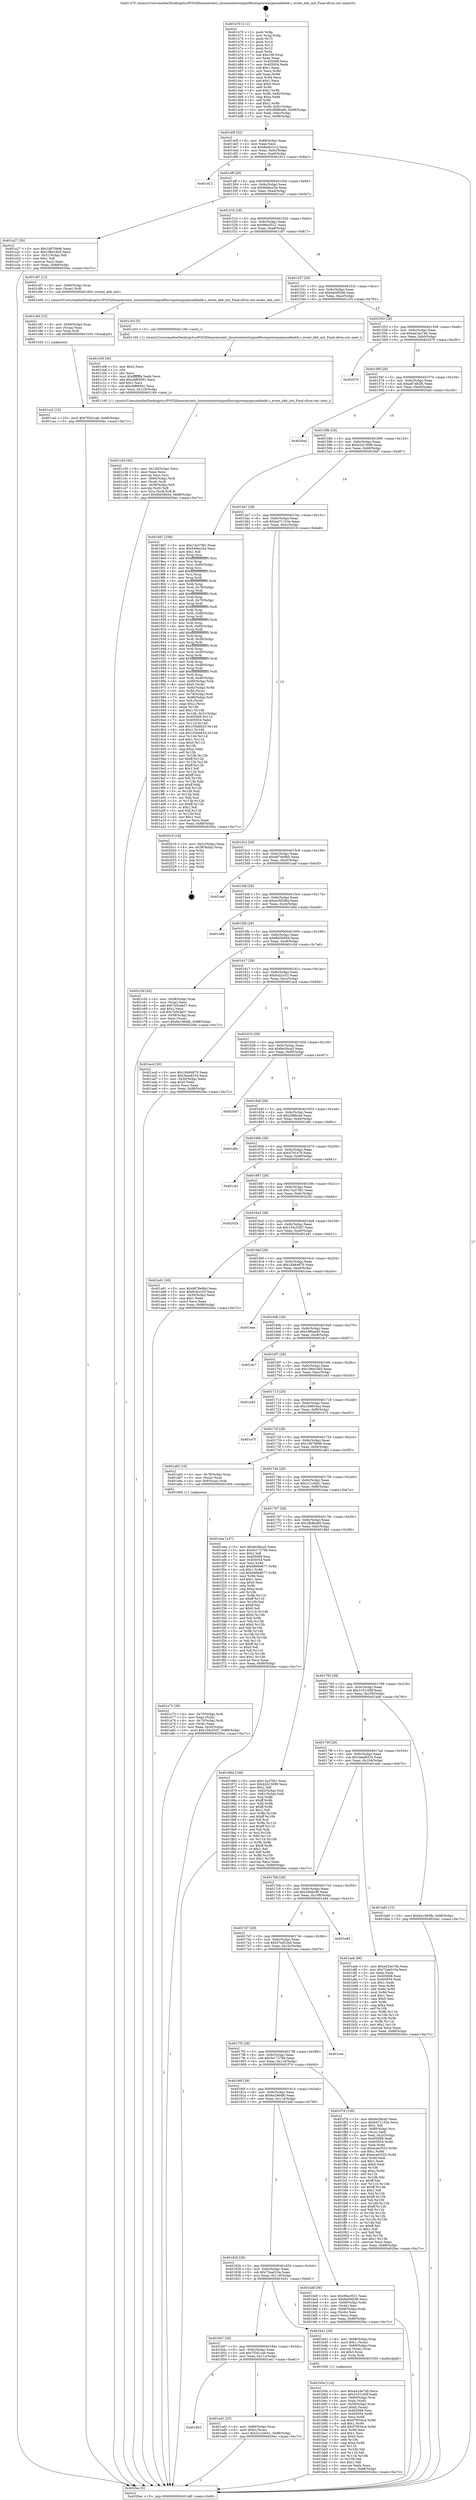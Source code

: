 digraph "0x401470" {
  label = "0x401470 (/mnt/c/Users/mathe/Desktop/tcc/POCII/binaries/extr_linuxtoolstestingselftestspowerpcpmuebbebb.c_event_ebb_init_Final-ollvm.out::main(0))"
  labelloc = "t"
  node[shape=record]

  Entry [label="",width=0.3,height=0.3,shape=circle,fillcolor=black,style=filled]
  "0x4014df" [label="{
     0x4014df [32]\l
     | [instrs]\l
     &nbsp;&nbsp;0x4014df \<+6\>: mov -0x88(%rbp),%eax\l
     &nbsp;&nbsp;0x4014e5 \<+2\>: mov %eax,%ecx\l
     &nbsp;&nbsp;0x4014e7 \<+6\>: sub $0x8a4b31c2,%ecx\l
     &nbsp;&nbsp;0x4014ed \<+6\>: mov %eax,-0x9c(%rbp)\l
     &nbsp;&nbsp;0x4014f3 \<+6\>: mov %ecx,-0xa0(%rbp)\l
     &nbsp;&nbsp;0x4014f9 \<+6\>: je 0000000000401d12 \<main+0x8a2\>\l
  }"]
  "0x401d12" [label="{
     0x401d12\l
  }", style=dashed]
  "0x4014ff" [label="{
     0x4014ff [28]\l
     | [instrs]\l
     &nbsp;&nbsp;0x4014ff \<+5\>: jmp 0000000000401504 \<main+0x94\>\l
     &nbsp;&nbsp;0x401504 \<+6\>: mov -0x9c(%rbp),%eax\l
     &nbsp;&nbsp;0x40150a \<+5\>: sub $0x949ecc5a,%eax\l
     &nbsp;&nbsp;0x40150f \<+6\>: mov %eax,-0xa4(%rbp)\l
     &nbsp;&nbsp;0x401515 \<+6\>: je 0000000000401a27 \<main+0x5b7\>\l
  }"]
  Exit [label="",width=0.3,height=0.3,shape=circle,fillcolor=black,style=filled,peripheries=2]
  "0x401a27" [label="{
     0x401a27 [30]\l
     | [instrs]\l
     &nbsp;&nbsp;0x401a27 \<+5\>: mov $0x1d970b96,%eax\l
     &nbsp;&nbsp;0x401a2c \<+5\>: mov $0x198d16b5,%ecx\l
     &nbsp;&nbsp;0x401a31 \<+3\>: mov -0x31(%rbp),%dl\l
     &nbsp;&nbsp;0x401a34 \<+3\>: test $0x1,%dl\l
     &nbsp;&nbsp;0x401a37 \<+3\>: cmovne %ecx,%eax\l
     &nbsp;&nbsp;0x401a3a \<+6\>: mov %eax,-0x88(%rbp)\l
     &nbsp;&nbsp;0x401a40 \<+5\>: jmp 00000000004020ec \<main+0xc7c\>\l
  }"]
  "0x40151b" [label="{
     0x40151b [28]\l
     | [instrs]\l
     &nbsp;&nbsp;0x40151b \<+5\>: jmp 0000000000401520 \<main+0xb0\>\l
     &nbsp;&nbsp;0x401520 \<+6\>: mov -0x9c(%rbp),%eax\l
     &nbsp;&nbsp;0x401526 \<+5\>: sub $0x96ecf521,%eax\l
     &nbsp;&nbsp;0x40152b \<+6\>: mov %eax,-0xa8(%rbp)\l
     &nbsp;&nbsp;0x401531 \<+6\>: je 0000000000401c87 \<main+0x817\>\l
  }"]
  "0x401863" [label="{
     0x401863\l
  }", style=dashed]
  "0x401c87" [label="{
     0x401c87 [12]\l
     | [instrs]\l
     &nbsp;&nbsp;0x401c87 \<+4\>: mov -0x60(%rbp),%rax\l
     &nbsp;&nbsp;0x401c8b \<+3\>: mov (%rax),%rdi\l
     &nbsp;&nbsp;0x401c8e \<+5\>: call 0000000000401400 \<event_ebb_init\>\l
     | [calls]\l
     &nbsp;&nbsp;0x401400 \{1\} (/mnt/c/Users/mathe/Desktop/tcc/POCII/binaries/extr_linuxtoolstestingselftestspowerpcpmuebbebb.c_event_ebb_init_Final-ollvm.out::event_ebb_init)\l
  }"]
  "0x401537" [label="{
     0x401537 [28]\l
     | [instrs]\l
     &nbsp;&nbsp;0x401537 \<+5\>: jmp 000000000040153c \<main+0xcc\>\l
     &nbsp;&nbsp;0x40153c \<+6\>: mov -0x9c(%rbp),%eax\l
     &nbsp;&nbsp;0x401542 \<+5\>: sub $0x9a00f2d6,%eax\l
     &nbsp;&nbsp;0x401547 \<+6\>: mov %eax,-0xac(%rbp)\l
     &nbsp;&nbsp;0x40154d \<+6\>: je 0000000000401c03 \<main+0x793\>\l
  }"]
  "0x401ed1" [label="{
     0x401ed1 [25]\l
     | [instrs]\l
     &nbsp;&nbsp;0x401ed1 \<+4\>: mov -0x80(%rbp),%rax\l
     &nbsp;&nbsp;0x401ed5 \<+6\>: movl $0x0,(%rax)\l
     &nbsp;&nbsp;0x401edb \<+10\>: movl $0x2c1c4641,-0x88(%rbp)\l
     &nbsp;&nbsp;0x401ee5 \<+5\>: jmp 00000000004020ec \<main+0xc7c\>\l
  }"]
  "0x401c03" [label="{
     0x401c03 [5]\l
     | [instrs]\l
     &nbsp;&nbsp;0x401c03 \<+5\>: call 0000000000401160 \<next_i\>\l
     | [calls]\l
     &nbsp;&nbsp;0x401160 \{1\} (/mnt/c/Users/mathe/Desktop/tcc/POCII/binaries/extr_linuxtoolstestingselftestspowerpcpmuebbebb.c_event_ebb_init_Final-ollvm.out::next_i)\l
  }"]
  "0x401553" [label="{
     0x401553 [28]\l
     | [instrs]\l
     &nbsp;&nbsp;0x401553 \<+5\>: jmp 0000000000401558 \<main+0xe8\>\l
     &nbsp;&nbsp;0x401558 \<+6\>: mov -0x9c(%rbp),%eax\l
     &nbsp;&nbsp;0x40155e \<+5\>: sub $0xa424a74b,%eax\l
     &nbsp;&nbsp;0x401563 \<+6\>: mov %eax,-0xb0(%rbp)\l
     &nbsp;&nbsp;0x401569 \<+6\>: je 0000000000402070 \<main+0xc00\>\l
  }"]
  "0x401ca2" [label="{
     0x401ca2 [15]\l
     | [instrs]\l
     &nbsp;&nbsp;0x401ca2 \<+10\>: movl $0x7f3d1cab,-0x88(%rbp)\l
     &nbsp;&nbsp;0x401cac \<+5\>: jmp 00000000004020ec \<main+0xc7c\>\l
  }"]
  "0x402070" [label="{
     0x402070\l
  }", style=dashed]
  "0x40156f" [label="{
     0x40156f [28]\l
     | [instrs]\l
     &nbsp;&nbsp;0x40156f \<+5\>: jmp 0000000000401574 \<main+0x104\>\l
     &nbsp;&nbsp;0x401574 \<+6\>: mov -0x9c(%rbp),%eax\l
     &nbsp;&nbsp;0x40157a \<+5\>: sub $0xa87a82fb,%eax\l
     &nbsp;&nbsp;0x40157f \<+6\>: mov %eax,-0xb4(%rbp)\l
     &nbsp;&nbsp;0x401585 \<+6\>: je 00000000004020ad \<main+0xc3d\>\l
  }"]
  "0x401c93" [label="{
     0x401c93 [15]\l
     | [instrs]\l
     &nbsp;&nbsp;0x401c93 \<+4\>: mov -0x60(%rbp),%rax\l
     &nbsp;&nbsp;0x401c97 \<+3\>: mov (%rax),%rax\l
     &nbsp;&nbsp;0x401c9a \<+3\>: mov %rax,%rdi\l
     &nbsp;&nbsp;0x401c9d \<+5\>: call 0000000000401030 \<free@plt\>\l
     | [calls]\l
     &nbsp;&nbsp;0x401030 \{1\} (unknown)\l
  }"]
  "0x4020ad" [label="{
     0x4020ad\l
  }", style=dashed]
  "0x40158b" [label="{
     0x40158b [28]\l
     | [instrs]\l
     &nbsp;&nbsp;0x40158b \<+5\>: jmp 0000000000401590 \<main+0x120\>\l
     &nbsp;&nbsp;0x401590 \<+6\>: mov -0x9c(%rbp),%eax\l
     &nbsp;&nbsp;0x401596 \<+5\>: sub $0xb2d13099,%eax\l
     &nbsp;&nbsp;0x40159b \<+6\>: mov %eax,-0xb8(%rbp)\l
     &nbsp;&nbsp;0x4015a1 \<+6\>: je 00000000004018d7 \<main+0x467\>\l
  }"]
  "0x401c30" [label="{
     0x401c30 [45]\l
     | [instrs]\l
     &nbsp;&nbsp;0x401c30 \<+6\>: mov -0x120(%rbp),%ecx\l
     &nbsp;&nbsp;0x401c36 \<+3\>: imul %eax,%ecx\l
     &nbsp;&nbsp;0x401c39 \<+3\>: movslq %ecx,%rsi\l
     &nbsp;&nbsp;0x401c3c \<+4\>: mov -0x60(%rbp),%rdi\l
     &nbsp;&nbsp;0x401c40 \<+3\>: mov (%rdi),%rdi\l
     &nbsp;&nbsp;0x401c43 \<+4\>: mov -0x58(%rbp),%r8\l
     &nbsp;&nbsp;0x401c47 \<+3\>: movslq (%r8),%r8\l
     &nbsp;&nbsp;0x401c4a \<+4\>: mov %rsi,(%rdi,%r8,8)\l
     &nbsp;&nbsp;0x401c4e \<+10\>: movl $0xfbb56b54,-0x88(%rbp)\l
     &nbsp;&nbsp;0x401c58 \<+5\>: jmp 00000000004020ec \<main+0xc7c\>\l
  }"]
  "0x4018d7" [label="{
     0x4018d7 [336]\l
     | [instrs]\l
     &nbsp;&nbsp;0x4018d7 \<+5\>: mov $0x13a37fd1,%eax\l
     &nbsp;&nbsp;0x4018dc \<+5\>: mov $0x949ecc5a,%ecx\l
     &nbsp;&nbsp;0x4018e1 \<+2\>: mov $0x1,%dl\l
     &nbsp;&nbsp;0x4018e3 \<+3\>: mov %rsp,%rsi\l
     &nbsp;&nbsp;0x4018e6 \<+4\>: add $0xfffffffffffffff0,%rsi\l
     &nbsp;&nbsp;0x4018ea \<+3\>: mov %rsi,%rsp\l
     &nbsp;&nbsp;0x4018ed \<+4\>: mov %rsi,-0x80(%rbp)\l
     &nbsp;&nbsp;0x4018f1 \<+3\>: mov %rsp,%rsi\l
     &nbsp;&nbsp;0x4018f4 \<+4\>: add $0xfffffffffffffff0,%rsi\l
     &nbsp;&nbsp;0x4018f8 \<+3\>: mov %rsi,%rsp\l
     &nbsp;&nbsp;0x4018fb \<+3\>: mov %rsp,%rdi\l
     &nbsp;&nbsp;0x4018fe \<+4\>: add $0xfffffffffffffff0,%rdi\l
     &nbsp;&nbsp;0x401902 \<+3\>: mov %rdi,%rsp\l
     &nbsp;&nbsp;0x401905 \<+4\>: mov %rdi,-0x78(%rbp)\l
     &nbsp;&nbsp;0x401909 \<+3\>: mov %rsp,%rdi\l
     &nbsp;&nbsp;0x40190c \<+4\>: add $0xfffffffffffffff0,%rdi\l
     &nbsp;&nbsp;0x401910 \<+3\>: mov %rdi,%rsp\l
     &nbsp;&nbsp;0x401913 \<+4\>: mov %rdi,-0x70(%rbp)\l
     &nbsp;&nbsp;0x401917 \<+3\>: mov %rsp,%rdi\l
     &nbsp;&nbsp;0x40191a \<+4\>: add $0xfffffffffffffff0,%rdi\l
     &nbsp;&nbsp;0x40191e \<+3\>: mov %rdi,%rsp\l
     &nbsp;&nbsp;0x401921 \<+4\>: mov %rdi,-0x68(%rbp)\l
     &nbsp;&nbsp;0x401925 \<+3\>: mov %rsp,%rdi\l
     &nbsp;&nbsp;0x401928 \<+4\>: add $0xfffffffffffffff0,%rdi\l
     &nbsp;&nbsp;0x40192c \<+3\>: mov %rdi,%rsp\l
     &nbsp;&nbsp;0x40192f \<+4\>: mov %rdi,-0x60(%rbp)\l
     &nbsp;&nbsp;0x401933 \<+3\>: mov %rsp,%rdi\l
     &nbsp;&nbsp;0x401936 \<+4\>: add $0xfffffffffffffff0,%rdi\l
     &nbsp;&nbsp;0x40193a \<+3\>: mov %rdi,%rsp\l
     &nbsp;&nbsp;0x40193d \<+4\>: mov %rdi,-0x58(%rbp)\l
     &nbsp;&nbsp;0x401941 \<+3\>: mov %rsp,%rdi\l
     &nbsp;&nbsp;0x401944 \<+4\>: add $0xfffffffffffffff0,%rdi\l
     &nbsp;&nbsp;0x401948 \<+3\>: mov %rdi,%rsp\l
     &nbsp;&nbsp;0x40194b \<+4\>: mov %rdi,-0x50(%rbp)\l
     &nbsp;&nbsp;0x40194f \<+3\>: mov %rsp,%rdi\l
     &nbsp;&nbsp;0x401952 \<+4\>: add $0xfffffffffffffff0,%rdi\l
     &nbsp;&nbsp;0x401956 \<+3\>: mov %rdi,%rsp\l
     &nbsp;&nbsp;0x401959 \<+4\>: mov %rdi,-0x48(%rbp)\l
     &nbsp;&nbsp;0x40195d \<+3\>: mov %rsp,%rdi\l
     &nbsp;&nbsp;0x401960 \<+4\>: add $0xfffffffffffffff0,%rdi\l
     &nbsp;&nbsp;0x401964 \<+3\>: mov %rdi,%rsp\l
     &nbsp;&nbsp;0x401967 \<+4\>: mov %rdi,-0x40(%rbp)\l
     &nbsp;&nbsp;0x40196b \<+4\>: mov -0x80(%rbp),%rdi\l
     &nbsp;&nbsp;0x40196f \<+6\>: movl $0x0,(%rdi)\l
     &nbsp;&nbsp;0x401975 \<+7\>: mov -0x8c(%rbp),%r8d\l
     &nbsp;&nbsp;0x40197c \<+3\>: mov %r8d,(%rsi)\l
     &nbsp;&nbsp;0x40197f \<+4\>: mov -0x78(%rbp),%rdi\l
     &nbsp;&nbsp;0x401983 \<+7\>: mov -0x98(%rbp),%r9\l
     &nbsp;&nbsp;0x40198a \<+3\>: mov %r9,(%rdi)\l
     &nbsp;&nbsp;0x40198d \<+3\>: cmpl $0x2,(%rsi)\l
     &nbsp;&nbsp;0x401990 \<+4\>: setne %r10b\l
     &nbsp;&nbsp;0x401994 \<+4\>: and $0x1,%r10b\l
     &nbsp;&nbsp;0x401998 \<+4\>: mov %r10b,-0x31(%rbp)\l
     &nbsp;&nbsp;0x40199c \<+8\>: mov 0x405068,%r11d\l
     &nbsp;&nbsp;0x4019a4 \<+7\>: mov 0x405054,%ebx\l
     &nbsp;&nbsp;0x4019ab \<+3\>: mov %r11d,%r14d\l
     &nbsp;&nbsp;0x4019ae \<+7\>: add $0x103eb625,%r14d\l
     &nbsp;&nbsp;0x4019b5 \<+4\>: sub $0x1,%r14d\l
     &nbsp;&nbsp;0x4019b9 \<+7\>: sub $0x103eb625,%r14d\l
     &nbsp;&nbsp;0x4019c0 \<+4\>: imul %r14d,%r11d\l
     &nbsp;&nbsp;0x4019c4 \<+4\>: and $0x1,%r11d\l
     &nbsp;&nbsp;0x4019c8 \<+4\>: cmp $0x0,%r11d\l
     &nbsp;&nbsp;0x4019cc \<+4\>: sete %r10b\l
     &nbsp;&nbsp;0x4019d0 \<+3\>: cmp $0xa,%ebx\l
     &nbsp;&nbsp;0x4019d3 \<+4\>: setl %r15b\l
     &nbsp;&nbsp;0x4019d7 \<+3\>: mov %r10b,%r12b\l
     &nbsp;&nbsp;0x4019da \<+4\>: xor $0xff,%r12b\l
     &nbsp;&nbsp;0x4019de \<+3\>: mov %r15b,%r13b\l
     &nbsp;&nbsp;0x4019e1 \<+4\>: xor $0xff,%r13b\l
     &nbsp;&nbsp;0x4019e5 \<+3\>: xor $0x1,%dl\l
     &nbsp;&nbsp;0x4019e8 \<+3\>: mov %r12b,%sil\l
     &nbsp;&nbsp;0x4019eb \<+4\>: and $0xff,%sil\l
     &nbsp;&nbsp;0x4019ef \<+3\>: and %dl,%r10b\l
     &nbsp;&nbsp;0x4019f2 \<+3\>: mov %r13b,%dil\l
     &nbsp;&nbsp;0x4019f5 \<+4\>: and $0xff,%dil\l
     &nbsp;&nbsp;0x4019f9 \<+3\>: and %dl,%r15b\l
     &nbsp;&nbsp;0x4019fc \<+3\>: or %r10b,%sil\l
     &nbsp;&nbsp;0x4019ff \<+3\>: or %r15b,%dil\l
     &nbsp;&nbsp;0x401a02 \<+3\>: xor %dil,%sil\l
     &nbsp;&nbsp;0x401a05 \<+3\>: or %r13b,%r12b\l
     &nbsp;&nbsp;0x401a08 \<+4\>: xor $0xff,%r12b\l
     &nbsp;&nbsp;0x401a0c \<+3\>: or $0x1,%dl\l
     &nbsp;&nbsp;0x401a0f \<+3\>: and %dl,%r12b\l
     &nbsp;&nbsp;0x401a12 \<+3\>: or %r12b,%sil\l
     &nbsp;&nbsp;0x401a15 \<+4\>: test $0x1,%sil\l
     &nbsp;&nbsp;0x401a19 \<+3\>: cmovne %ecx,%eax\l
     &nbsp;&nbsp;0x401a1c \<+6\>: mov %eax,-0x88(%rbp)\l
     &nbsp;&nbsp;0x401a22 \<+5\>: jmp 00000000004020ec \<main+0xc7c\>\l
  }"]
  "0x4015a7" [label="{
     0x4015a7 [28]\l
     | [instrs]\l
     &nbsp;&nbsp;0x4015a7 \<+5\>: jmp 00000000004015ac \<main+0x13c\>\l
     &nbsp;&nbsp;0x4015ac \<+6\>: mov -0x9c(%rbp),%eax\l
     &nbsp;&nbsp;0x4015b2 \<+5\>: sub $0xb471153e,%eax\l
     &nbsp;&nbsp;0x4015b7 \<+6\>: mov %eax,-0xbc(%rbp)\l
     &nbsp;&nbsp;0x4015bd \<+6\>: je 0000000000402019 \<main+0xba9\>\l
  }"]
  "0x401c08" [label="{
     0x401c08 [40]\l
     | [instrs]\l
     &nbsp;&nbsp;0x401c08 \<+5\>: mov $0x2,%ecx\l
     &nbsp;&nbsp;0x401c0d \<+1\>: cltd\l
     &nbsp;&nbsp;0x401c0e \<+2\>: idiv %ecx\l
     &nbsp;&nbsp;0x401c10 \<+6\>: imul $0xfffffffe,%edx,%ecx\l
     &nbsp;&nbsp;0x401c16 \<+6\>: add $0xcbf69581,%ecx\l
     &nbsp;&nbsp;0x401c1c \<+3\>: add $0x1,%ecx\l
     &nbsp;&nbsp;0x401c1f \<+6\>: sub $0xcbf69581,%ecx\l
     &nbsp;&nbsp;0x401c25 \<+6\>: mov %ecx,-0x120(%rbp)\l
     &nbsp;&nbsp;0x401c2b \<+5\>: call 0000000000401160 \<next_i\>\l
     | [calls]\l
     &nbsp;&nbsp;0x401160 \{1\} (/mnt/c/Users/mathe/Desktop/tcc/POCII/binaries/extr_linuxtoolstestingselftestspowerpcpmuebbebb.c_event_ebb_init_Final-ollvm.out::next_i)\l
  }"]
  "0x402019" [label="{
     0x402019 [18]\l
     | [instrs]\l
     &nbsp;&nbsp;0x402019 \<+3\>: mov -0x2c(%rbp),%eax\l
     &nbsp;&nbsp;0x40201c \<+4\>: lea -0x28(%rbp),%rsp\l
     &nbsp;&nbsp;0x402020 \<+1\>: pop %rbx\l
     &nbsp;&nbsp;0x402021 \<+2\>: pop %r12\l
     &nbsp;&nbsp;0x402023 \<+2\>: pop %r13\l
     &nbsp;&nbsp;0x402025 \<+2\>: pop %r14\l
     &nbsp;&nbsp;0x402027 \<+2\>: pop %r15\l
     &nbsp;&nbsp;0x402029 \<+1\>: pop %rbp\l
     &nbsp;&nbsp;0x40202a \<+1\>: ret\l
  }"]
  "0x4015c3" [label="{
     0x4015c3 [28]\l
     | [instrs]\l
     &nbsp;&nbsp;0x4015c3 \<+5\>: jmp 00000000004015c8 \<main+0x158\>\l
     &nbsp;&nbsp;0x4015c8 \<+6\>: mov -0x9c(%rbp),%eax\l
     &nbsp;&nbsp;0x4015ce \<+5\>: sub $0xd676e9b0,%eax\l
     &nbsp;&nbsp;0x4015d3 \<+6\>: mov %eax,-0xc0(%rbp)\l
     &nbsp;&nbsp;0x4015d9 \<+6\>: je 0000000000401aaf \<main+0x63f\>\l
  }"]
  "0x401b5e" [label="{
     0x401b5e [114]\l
     | [instrs]\l
     &nbsp;&nbsp;0x401b5e \<+5\>: mov $0xa424a74b,%ecx\l
     &nbsp;&nbsp;0x401b63 \<+5\>: mov $0x3101c00f,%edx\l
     &nbsp;&nbsp;0x401b68 \<+4\>: mov -0x60(%rbp),%rdi\l
     &nbsp;&nbsp;0x401b6c \<+3\>: mov %rax,(%rdi)\l
     &nbsp;&nbsp;0x401b6f \<+4\>: mov -0x58(%rbp),%rax\l
     &nbsp;&nbsp;0x401b73 \<+6\>: movl $0x0,(%rax)\l
     &nbsp;&nbsp;0x401b79 \<+7\>: mov 0x405068,%esi\l
     &nbsp;&nbsp;0x401b80 \<+8\>: mov 0x405054,%r8d\l
     &nbsp;&nbsp;0x401b88 \<+3\>: mov %esi,%r9d\l
     &nbsp;&nbsp;0x401b8b \<+7\>: sub $0xf7f034c4,%r9d\l
     &nbsp;&nbsp;0x401b92 \<+4\>: sub $0x1,%r9d\l
     &nbsp;&nbsp;0x401b96 \<+7\>: add $0xf7f034c4,%r9d\l
     &nbsp;&nbsp;0x401b9d \<+4\>: imul %r9d,%esi\l
     &nbsp;&nbsp;0x401ba1 \<+3\>: and $0x1,%esi\l
     &nbsp;&nbsp;0x401ba4 \<+3\>: cmp $0x0,%esi\l
     &nbsp;&nbsp;0x401ba7 \<+4\>: sete %r10b\l
     &nbsp;&nbsp;0x401bab \<+4\>: cmp $0xa,%r8d\l
     &nbsp;&nbsp;0x401baf \<+4\>: setl %r11b\l
     &nbsp;&nbsp;0x401bb3 \<+3\>: mov %r10b,%bl\l
     &nbsp;&nbsp;0x401bb6 \<+3\>: and %r11b,%bl\l
     &nbsp;&nbsp;0x401bb9 \<+3\>: xor %r11b,%r10b\l
     &nbsp;&nbsp;0x401bbc \<+3\>: or %r10b,%bl\l
     &nbsp;&nbsp;0x401bbf \<+3\>: test $0x1,%bl\l
     &nbsp;&nbsp;0x401bc2 \<+3\>: cmovne %edx,%ecx\l
     &nbsp;&nbsp;0x401bc5 \<+6\>: mov %ecx,-0x88(%rbp)\l
     &nbsp;&nbsp;0x401bcb \<+5\>: jmp 00000000004020ec \<main+0xc7c\>\l
  }"]
  "0x401aaf" [label="{
     0x401aaf\l
  }", style=dashed]
  "0x4015df" [label="{
     0x4015df [28]\l
     | [instrs]\l
     &nbsp;&nbsp;0x4015df \<+5\>: jmp 00000000004015e4 \<main+0x174\>\l
     &nbsp;&nbsp;0x4015e4 \<+6\>: mov -0x9c(%rbp),%eax\l
     &nbsp;&nbsp;0x4015ea \<+5\>: sub $0xec5f2084,%eax\l
     &nbsp;&nbsp;0x4015ef \<+6\>: mov %eax,-0xc4(%rbp)\l
     &nbsp;&nbsp;0x4015f5 \<+6\>: je 0000000000401ebd \<main+0xa4d\>\l
  }"]
  "0x401847" [label="{
     0x401847 [28]\l
     | [instrs]\l
     &nbsp;&nbsp;0x401847 \<+5\>: jmp 000000000040184c \<main+0x3dc\>\l
     &nbsp;&nbsp;0x40184c \<+6\>: mov -0x9c(%rbp),%eax\l
     &nbsp;&nbsp;0x401852 \<+5\>: sub $0x7f3d1cab,%eax\l
     &nbsp;&nbsp;0x401857 \<+6\>: mov %eax,-0x11c(%rbp)\l
     &nbsp;&nbsp;0x40185d \<+6\>: je 0000000000401ed1 \<main+0xa61\>\l
  }"]
  "0x401ebd" [label="{
     0x401ebd\l
  }", style=dashed]
  "0x4015fb" [label="{
     0x4015fb [28]\l
     | [instrs]\l
     &nbsp;&nbsp;0x4015fb \<+5\>: jmp 0000000000401600 \<main+0x190\>\l
     &nbsp;&nbsp;0x401600 \<+6\>: mov -0x9c(%rbp),%eax\l
     &nbsp;&nbsp;0x401606 \<+5\>: sub $0xfbb56b54,%eax\l
     &nbsp;&nbsp;0x40160b \<+6\>: mov %eax,-0xc8(%rbp)\l
     &nbsp;&nbsp;0x401611 \<+6\>: je 0000000000401c5d \<main+0x7ed\>\l
  }"]
  "0x401b41" [label="{
     0x401b41 [29]\l
     | [instrs]\l
     &nbsp;&nbsp;0x401b41 \<+4\>: mov -0x68(%rbp),%rax\l
     &nbsp;&nbsp;0x401b45 \<+6\>: movl $0x1,(%rax)\l
     &nbsp;&nbsp;0x401b4b \<+4\>: mov -0x68(%rbp),%rax\l
     &nbsp;&nbsp;0x401b4f \<+3\>: movslq (%rax),%rax\l
     &nbsp;&nbsp;0x401b52 \<+4\>: shl $0x3,%rax\l
     &nbsp;&nbsp;0x401b56 \<+3\>: mov %rax,%rdi\l
     &nbsp;&nbsp;0x401b59 \<+5\>: call 0000000000401050 \<malloc@plt\>\l
     | [calls]\l
     &nbsp;&nbsp;0x401050 \{1\} (unknown)\l
  }"]
  "0x401c5d" [label="{
     0x401c5d [42]\l
     | [instrs]\l
     &nbsp;&nbsp;0x401c5d \<+4\>: mov -0x58(%rbp),%rax\l
     &nbsp;&nbsp;0x401c61 \<+2\>: mov (%rax),%ecx\l
     &nbsp;&nbsp;0x401c63 \<+6\>: add $0x7b5cda57,%ecx\l
     &nbsp;&nbsp;0x401c69 \<+3\>: add $0x1,%ecx\l
     &nbsp;&nbsp;0x401c6c \<+6\>: sub $0x7b5cda57,%ecx\l
     &nbsp;&nbsp;0x401c72 \<+4\>: mov -0x58(%rbp),%rax\l
     &nbsp;&nbsp;0x401c76 \<+2\>: mov %ecx,(%rax)\l
     &nbsp;&nbsp;0x401c78 \<+10\>: movl $0x6a1964fb,-0x88(%rbp)\l
     &nbsp;&nbsp;0x401c82 \<+5\>: jmp 00000000004020ec \<main+0xc7c\>\l
  }"]
  "0x401617" [label="{
     0x401617 [28]\l
     | [instrs]\l
     &nbsp;&nbsp;0x401617 \<+5\>: jmp 000000000040161c \<main+0x1ac\>\l
     &nbsp;&nbsp;0x40161c \<+6\>: mov -0x9c(%rbp),%eax\l
     &nbsp;&nbsp;0x401622 \<+5\>: sub $0xfcd2cc53,%eax\l
     &nbsp;&nbsp;0x401627 \<+6\>: mov %eax,-0xcc(%rbp)\l
     &nbsp;&nbsp;0x40162d \<+6\>: je 0000000000401acd \<main+0x65d\>\l
  }"]
  "0x40182b" [label="{
     0x40182b [28]\l
     | [instrs]\l
     &nbsp;&nbsp;0x40182b \<+5\>: jmp 0000000000401830 \<main+0x3c0\>\l
     &nbsp;&nbsp;0x401830 \<+6\>: mov -0x9c(%rbp),%eax\l
     &nbsp;&nbsp;0x401836 \<+5\>: sub $0x72aa010a,%eax\l
     &nbsp;&nbsp;0x40183b \<+6\>: mov %eax,-0x118(%rbp)\l
     &nbsp;&nbsp;0x401841 \<+6\>: je 0000000000401b41 \<main+0x6d1\>\l
  }"]
  "0x401acd" [label="{
     0x401acd [30]\l
     | [instrs]\l
     &nbsp;&nbsp;0x401acd \<+5\>: mov $0x16b84870,%eax\l
     &nbsp;&nbsp;0x401ad2 \<+5\>: mov $0x3aea8334,%ecx\l
     &nbsp;&nbsp;0x401ad7 \<+3\>: mov -0x30(%rbp),%edx\l
     &nbsp;&nbsp;0x401ada \<+3\>: cmp $0x0,%edx\l
     &nbsp;&nbsp;0x401add \<+3\>: cmove %ecx,%eax\l
     &nbsp;&nbsp;0x401ae0 \<+6\>: mov %eax,-0x88(%rbp)\l
     &nbsp;&nbsp;0x401ae6 \<+5\>: jmp 00000000004020ec \<main+0xc7c\>\l
  }"]
  "0x401633" [label="{
     0x401633 [28]\l
     | [instrs]\l
     &nbsp;&nbsp;0x401633 \<+5\>: jmp 0000000000401638 \<main+0x1c8\>\l
     &nbsp;&nbsp;0x401638 \<+6\>: mov -0x9c(%rbp),%eax\l
     &nbsp;&nbsp;0x40163e \<+5\>: sub $0xfec0bca5,%eax\l
     &nbsp;&nbsp;0x401643 \<+6\>: mov %eax,-0xd0(%rbp)\l
     &nbsp;&nbsp;0x401649 \<+6\>: je 00000000004020d7 \<main+0xc67\>\l
  }"]
  "0x401bdf" [label="{
     0x401bdf [36]\l
     | [instrs]\l
     &nbsp;&nbsp;0x401bdf \<+5\>: mov $0x96ecf521,%eax\l
     &nbsp;&nbsp;0x401be4 \<+5\>: mov $0x9a00f2d6,%ecx\l
     &nbsp;&nbsp;0x401be9 \<+4\>: mov -0x58(%rbp),%rdx\l
     &nbsp;&nbsp;0x401bed \<+2\>: mov (%rdx),%esi\l
     &nbsp;&nbsp;0x401bef \<+4\>: mov -0x68(%rbp),%rdx\l
     &nbsp;&nbsp;0x401bf3 \<+2\>: cmp (%rdx),%esi\l
     &nbsp;&nbsp;0x401bf5 \<+3\>: cmovl %ecx,%eax\l
     &nbsp;&nbsp;0x401bf8 \<+6\>: mov %eax,-0x88(%rbp)\l
     &nbsp;&nbsp;0x401bfe \<+5\>: jmp 00000000004020ec \<main+0xc7c\>\l
  }"]
  "0x4020d7" [label="{
     0x4020d7\l
  }", style=dashed]
  "0x40164f" [label="{
     0x40164f [28]\l
     | [instrs]\l
     &nbsp;&nbsp;0x40164f \<+5\>: jmp 0000000000401654 \<main+0x1e4\>\l
     &nbsp;&nbsp;0x401654 \<+6\>: mov -0x9c(%rbp),%eax\l
     &nbsp;&nbsp;0x40165a \<+5\>: sub $0x2988cdd,%eax\l
     &nbsp;&nbsp;0x40165f \<+6\>: mov %eax,-0xd4(%rbp)\l
     &nbsp;&nbsp;0x401665 \<+6\>: je 0000000000401d6c \<main+0x8fc\>\l
  }"]
  "0x40180f" [label="{
     0x40180f [28]\l
     | [instrs]\l
     &nbsp;&nbsp;0x40180f \<+5\>: jmp 0000000000401814 \<main+0x3a4\>\l
     &nbsp;&nbsp;0x401814 \<+6\>: mov -0x9c(%rbp),%eax\l
     &nbsp;&nbsp;0x40181a \<+5\>: sub $0x6a1964fb,%eax\l
     &nbsp;&nbsp;0x40181f \<+6\>: mov %eax,-0x114(%rbp)\l
     &nbsp;&nbsp;0x401825 \<+6\>: je 0000000000401bdf \<main+0x76f\>\l
  }"]
  "0x401d6c" [label="{
     0x401d6c\l
  }", style=dashed]
  "0x40166b" [label="{
     0x40166b [28]\l
     | [instrs]\l
     &nbsp;&nbsp;0x40166b \<+5\>: jmp 0000000000401670 \<main+0x200\>\l
     &nbsp;&nbsp;0x401670 \<+6\>: mov -0x9c(%rbp),%eax\l
     &nbsp;&nbsp;0x401676 \<+5\>: sub $0x4791478,%eax\l
     &nbsp;&nbsp;0x40167b \<+6\>: mov %eax,-0xd8(%rbp)\l
     &nbsp;&nbsp;0x401681 \<+6\>: je 0000000000401cb1 \<main+0x841\>\l
  }"]
  "0x401f7d" [label="{
     0x401f7d [156]\l
     | [instrs]\l
     &nbsp;&nbsp;0x401f7d \<+5\>: mov $0xfec0bca5,%eax\l
     &nbsp;&nbsp;0x401f82 \<+5\>: mov $0xb471153e,%ecx\l
     &nbsp;&nbsp;0x401f87 \<+2\>: mov $0x1,%dl\l
     &nbsp;&nbsp;0x401f89 \<+4\>: mov -0x80(%rbp),%rsi\l
     &nbsp;&nbsp;0x401f8d \<+2\>: mov (%rsi),%edi\l
     &nbsp;&nbsp;0x401f8f \<+3\>: mov %edi,-0x2c(%rbp)\l
     &nbsp;&nbsp;0x401f92 \<+7\>: mov 0x405068,%edi\l
     &nbsp;&nbsp;0x401f99 \<+8\>: mov 0x405054,%r8d\l
     &nbsp;&nbsp;0x401fa1 \<+3\>: mov %edi,%r9d\l
     &nbsp;&nbsp;0x401fa4 \<+7\>: sub $0xecae3523,%r9d\l
     &nbsp;&nbsp;0x401fab \<+4\>: sub $0x1,%r9d\l
     &nbsp;&nbsp;0x401faf \<+7\>: add $0xecae3523,%r9d\l
     &nbsp;&nbsp;0x401fb6 \<+4\>: imul %r9d,%edi\l
     &nbsp;&nbsp;0x401fba \<+3\>: and $0x1,%edi\l
     &nbsp;&nbsp;0x401fbd \<+3\>: cmp $0x0,%edi\l
     &nbsp;&nbsp;0x401fc0 \<+4\>: sete %r10b\l
     &nbsp;&nbsp;0x401fc4 \<+4\>: cmp $0xa,%r8d\l
     &nbsp;&nbsp;0x401fc8 \<+4\>: setl %r11b\l
     &nbsp;&nbsp;0x401fcc \<+3\>: mov %r10b,%bl\l
     &nbsp;&nbsp;0x401fcf \<+3\>: xor $0xff,%bl\l
     &nbsp;&nbsp;0x401fd2 \<+3\>: mov %r11b,%r14b\l
     &nbsp;&nbsp;0x401fd5 \<+4\>: xor $0xff,%r14b\l
     &nbsp;&nbsp;0x401fd9 \<+3\>: xor $0x1,%dl\l
     &nbsp;&nbsp;0x401fdc \<+3\>: mov %bl,%r15b\l
     &nbsp;&nbsp;0x401fdf \<+4\>: and $0xff,%r15b\l
     &nbsp;&nbsp;0x401fe3 \<+3\>: and %dl,%r10b\l
     &nbsp;&nbsp;0x401fe6 \<+3\>: mov %r14b,%r12b\l
     &nbsp;&nbsp;0x401fe9 \<+4\>: and $0xff,%r12b\l
     &nbsp;&nbsp;0x401fed \<+3\>: and %dl,%r11b\l
     &nbsp;&nbsp;0x401ff0 \<+3\>: or %r10b,%r15b\l
     &nbsp;&nbsp;0x401ff3 \<+3\>: or %r11b,%r12b\l
     &nbsp;&nbsp;0x401ff6 \<+3\>: xor %r12b,%r15b\l
     &nbsp;&nbsp;0x401ff9 \<+3\>: or %r14b,%bl\l
     &nbsp;&nbsp;0x401ffc \<+3\>: xor $0xff,%bl\l
     &nbsp;&nbsp;0x401fff \<+3\>: or $0x1,%dl\l
     &nbsp;&nbsp;0x402002 \<+2\>: and %dl,%bl\l
     &nbsp;&nbsp;0x402004 \<+3\>: or %bl,%r15b\l
     &nbsp;&nbsp;0x402007 \<+4\>: test $0x1,%r15b\l
     &nbsp;&nbsp;0x40200b \<+3\>: cmovne %ecx,%eax\l
     &nbsp;&nbsp;0x40200e \<+6\>: mov %eax,-0x88(%rbp)\l
     &nbsp;&nbsp;0x402014 \<+5\>: jmp 00000000004020ec \<main+0xc7c\>\l
  }"]
  "0x401cb1" [label="{
     0x401cb1\l
  }", style=dashed]
  "0x401687" [label="{
     0x401687 [28]\l
     | [instrs]\l
     &nbsp;&nbsp;0x401687 \<+5\>: jmp 000000000040168c \<main+0x21c\>\l
     &nbsp;&nbsp;0x40168c \<+6\>: mov -0x9c(%rbp),%eax\l
     &nbsp;&nbsp;0x401692 \<+5\>: sub $0x13a37fd1,%eax\l
     &nbsp;&nbsp;0x401697 \<+6\>: mov %eax,-0xdc(%rbp)\l
     &nbsp;&nbsp;0x40169d \<+6\>: je 000000000040202b \<main+0xbbb\>\l
  }"]
  "0x4017f3" [label="{
     0x4017f3 [28]\l
     | [instrs]\l
     &nbsp;&nbsp;0x4017f3 \<+5\>: jmp 00000000004017f8 \<main+0x388\>\l
     &nbsp;&nbsp;0x4017f8 \<+6\>: mov -0x9c(%rbp),%eax\l
     &nbsp;&nbsp;0x4017fe \<+5\>: sub $0x5e17276b,%eax\l
     &nbsp;&nbsp;0x401803 \<+6\>: mov %eax,-0x110(%rbp)\l
     &nbsp;&nbsp;0x401809 \<+6\>: je 0000000000401f7d \<main+0xb0d\>\l
  }"]
  "0x40202b" [label="{
     0x40202b\l
  }", style=dashed]
  "0x4016a3" [label="{
     0x4016a3 [28]\l
     | [instrs]\l
     &nbsp;&nbsp;0x4016a3 \<+5\>: jmp 00000000004016a8 \<main+0x238\>\l
     &nbsp;&nbsp;0x4016a8 \<+6\>: mov -0x9c(%rbp),%eax\l
     &nbsp;&nbsp;0x4016ae \<+5\>: sub $0x154c53d7,%eax\l
     &nbsp;&nbsp;0x4016b3 \<+6\>: mov %eax,-0xe0(%rbp)\l
     &nbsp;&nbsp;0x4016b9 \<+6\>: je 0000000000401a91 \<main+0x621\>\l
  }"]
  "0x401cee" [label="{
     0x401cee\l
  }", style=dashed]
  "0x401a91" [label="{
     0x401a91 [30]\l
     | [instrs]\l
     &nbsp;&nbsp;0x401a91 \<+5\>: mov $0xd676e9b0,%eax\l
     &nbsp;&nbsp;0x401a96 \<+5\>: mov $0xfcd2cc53,%ecx\l
     &nbsp;&nbsp;0x401a9b \<+3\>: mov -0x30(%rbp),%edx\l
     &nbsp;&nbsp;0x401a9e \<+3\>: cmp $0x1,%edx\l
     &nbsp;&nbsp;0x401aa1 \<+3\>: cmovl %ecx,%eax\l
     &nbsp;&nbsp;0x401aa4 \<+6\>: mov %eax,-0x88(%rbp)\l
     &nbsp;&nbsp;0x401aaa \<+5\>: jmp 00000000004020ec \<main+0xc7c\>\l
  }"]
  "0x4016bf" [label="{
     0x4016bf [28]\l
     | [instrs]\l
     &nbsp;&nbsp;0x4016bf \<+5\>: jmp 00000000004016c4 \<main+0x254\>\l
     &nbsp;&nbsp;0x4016c4 \<+6\>: mov -0x9c(%rbp),%eax\l
     &nbsp;&nbsp;0x4016ca \<+5\>: sub $0x16b84870,%eax\l
     &nbsp;&nbsp;0x4016cf \<+6\>: mov %eax,-0xe4(%rbp)\l
     &nbsp;&nbsp;0x4016d5 \<+6\>: je 0000000000401eae \<main+0xa3e\>\l
  }"]
  "0x4017d7" [label="{
     0x4017d7 [28]\l
     | [instrs]\l
     &nbsp;&nbsp;0x4017d7 \<+5\>: jmp 00000000004017dc \<main+0x36c\>\l
     &nbsp;&nbsp;0x4017dc \<+6\>: mov -0x9c(%rbp),%eax\l
     &nbsp;&nbsp;0x4017e2 \<+5\>: sub $0x57e852ed,%eax\l
     &nbsp;&nbsp;0x4017e7 \<+6\>: mov %eax,-0x10c(%rbp)\l
     &nbsp;&nbsp;0x4017ed \<+6\>: je 0000000000401cee \<main+0x87e\>\l
  }"]
  "0x401eae" [label="{
     0x401eae\l
  }", style=dashed]
  "0x4016db" [label="{
     0x4016db [28]\l
     | [instrs]\l
     &nbsp;&nbsp;0x4016db \<+5\>: jmp 00000000004016e0 \<main+0x270\>\l
     &nbsp;&nbsp;0x4016e0 \<+6\>: mov -0x9c(%rbp),%eax\l
     &nbsp;&nbsp;0x4016e6 \<+5\>: sub $0x18f0ae45,%eax\l
     &nbsp;&nbsp;0x4016eb \<+6\>: mov %eax,-0xe8(%rbp)\l
     &nbsp;&nbsp;0x4016f1 \<+6\>: je 0000000000401dc7 \<main+0x957\>\l
  }"]
  "0x401e84" [label="{
     0x401e84\l
  }", style=dashed]
  "0x401dc7" [label="{
     0x401dc7\l
  }", style=dashed]
  "0x4016f7" [label="{
     0x4016f7 [28]\l
     | [instrs]\l
     &nbsp;&nbsp;0x4016f7 \<+5\>: jmp 00000000004016fc \<main+0x28c\>\l
     &nbsp;&nbsp;0x4016fc \<+6\>: mov -0x9c(%rbp),%eax\l
     &nbsp;&nbsp;0x401702 \<+5\>: sub $0x198d16b5,%eax\l
     &nbsp;&nbsp;0x401707 \<+6\>: mov %eax,-0xec(%rbp)\l
     &nbsp;&nbsp;0x40170d \<+6\>: je 0000000000401a45 \<main+0x5d5\>\l
  }"]
  "0x4017bb" [label="{
     0x4017bb [28]\l
     | [instrs]\l
     &nbsp;&nbsp;0x4017bb \<+5\>: jmp 00000000004017c0 \<main+0x350\>\l
     &nbsp;&nbsp;0x4017c0 \<+6\>: mov -0x9c(%rbp),%eax\l
     &nbsp;&nbsp;0x4017c6 \<+5\>: sub $0x3d4facf0,%eax\l
     &nbsp;&nbsp;0x4017cb \<+6\>: mov %eax,-0x108(%rbp)\l
     &nbsp;&nbsp;0x4017d1 \<+6\>: je 0000000000401e84 \<main+0xa14\>\l
  }"]
  "0x401a45" [label="{
     0x401a45\l
  }", style=dashed]
  "0x401713" [label="{
     0x401713 [28]\l
     | [instrs]\l
     &nbsp;&nbsp;0x401713 \<+5\>: jmp 0000000000401718 \<main+0x2a8\>\l
     &nbsp;&nbsp;0x401718 \<+6\>: mov -0x9c(%rbp),%eax\l
     &nbsp;&nbsp;0x40171e \<+5\>: sub $0x1b9654aa,%eax\l
     &nbsp;&nbsp;0x401723 \<+6\>: mov %eax,-0xf0(%rbp)\l
     &nbsp;&nbsp;0x401729 \<+6\>: je 0000000000401e75 \<main+0xa05\>\l
  }"]
  "0x401aeb" [label="{
     0x401aeb [86]\l
     | [instrs]\l
     &nbsp;&nbsp;0x401aeb \<+5\>: mov $0xa424a74b,%eax\l
     &nbsp;&nbsp;0x401af0 \<+5\>: mov $0x72aa010a,%ecx\l
     &nbsp;&nbsp;0x401af5 \<+2\>: xor %edx,%edx\l
     &nbsp;&nbsp;0x401af7 \<+7\>: mov 0x405068,%esi\l
     &nbsp;&nbsp;0x401afe \<+7\>: mov 0x405054,%edi\l
     &nbsp;&nbsp;0x401b05 \<+3\>: sub $0x1,%edx\l
     &nbsp;&nbsp;0x401b08 \<+3\>: mov %esi,%r8d\l
     &nbsp;&nbsp;0x401b0b \<+3\>: add %edx,%r8d\l
     &nbsp;&nbsp;0x401b0e \<+4\>: imul %r8d,%esi\l
     &nbsp;&nbsp;0x401b12 \<+3\>: and $0x1,%esi\l
     &nbsp;&nbsp;0x401b15 \<+3\>: cmp $0x0,%esi\l
     &nbsp;&nbsp;0x401b18 \<+4\>: sete %r9b\l
     &nbsp;&nbsp;0x401b1c \<+3\>: cmp $0xa,%edi\l
     &nbsp;&nbsp;0x401b1f \<+4\>: setl %r10b\l
     &nbsp;&nbsp;0x401b23 \<+3\>: mov %r9b,%r11b\l
     &nbsp;&nbsp;0x401b26 \<+3\>: and %r10b,%r11b\l
     &nbsp;&nbsp;0x401b29 \<+3\>: xor %r10b,%r9b\l
     &nbsp;&nbsp;0x401b2c \<+3\>: or %r9b,%r11b\l
     &nbsp;&nbsp;0x401b2f \<+4\>: test $0x1,%r11b\l
     &nbsp;&nbsp;0x401b33 \<+3\>: cmovne %ecx,%eax\l
     &nbsp;&nbsp;0x401b36 \<+6\>: mov %eax,-0x88(%rbp)\l
     &nbsp;&nbsp;0x401b3c \<+5\>: jmp 00000000004020ec \<main+0xc7c\>\l
  }"]
  "0x401e75" [label="{
     0x401e75\l
  }", style=dashed]
  "0x40172f" [label="{
     0x40172f [28]\l
     | [instrs]\l
     &nbsp;&nbsp;0x40172f \<+5\>: jmp 0000000000401734 \<main+0x2c4\>\l
     &nbsp;&nbsp;0x401734 \<+6\>: mov -0x9c(%rbp),%eax\l
     &nbsp;&nbsp;0x40173a \<+5\>: sub $0x1d970b96,%eax\l
     &nbsp;&nbsp;0x40173f \<+6\>: mov %eax,-0xf4(%rbp)\l
     &nbsp;&nbsp;0x401745 \<+6\>: je 0000000000401a63 \<main+0x5f3\>\l
  }"]
  "0x40179f" [label="{
     0x40179f [28]\l
     | [instrs]\l
     &nbsp;&nbsp;0x40179f \<+5\>: jmp 00000000004017a4 \<main+0x334\>\l
     &nbsp;&nbsp;0x4017a4 \<+6\>: mov -0x9c(%rbp),%eax\l
     &nbsp;&nbsp;0x4017aa \<+5\>: sub $0x3aea8334,%eax\l
     &nbsp;&nbsp;0x4017af \<+6\>: mov %eax,-0x104(%rbp)\l
     &nbsp;&nbsp;0x4017b5 \<+6\>: je 0000000000401aeb \<main+0x67b\>\l
  }"]
  "0x401a63" [label="{
     0x401a63 [16]\l
     | [instrs]\l
     &nbsp;&nbsp;0x401a63 \<+4\>: mov -0x78(%rbp),%rax\l
     &nbsp;&nbsp;0x401a67 \<+3\>: mov (%rax),%rax\l
     &nbsp;&nbsp;0x401a6a \<+4\>: mov 0x8(%rax),%rdi\l
     &nbsp;&nbsp;0x401a6e \<+5\>: call 0000000000401060 \<atoi@plt\>\l
     | [calls]\l
     &nbsp;&nbsp;0x401060 \{1\} (unknown)\l
  }"]
  "0x40174b" [label="{
     0x40174b [28]\l
     | [instrs]\l
     &nbsp;&nbsp;0x40174b \<+5\>: jmp 0000000000401750 \<main+0x2e0\>\l
     &nbsp;&nbsp;0x401750 \<+6\>: mov -0x9c(%rbp),%eax\l
     &nbsp;&nbsp;0x401756 \<+5\>: sub $0x2c1c4641,%eax\l
     &nbsp;&nbsp;0x40175b \<+6\>: mov %eax,-0xf8(%rbp)\l
     &nbsp;&nbsp;0x401761 \<+6\>: je 0000000000401eea \<main+0xa7a\>\l
  }"]
  "0x401bd0" [label="{
     0x401bd0 [15]\l
     | [instrs]\l
     &nbsp;&nbsp;0x401bd0 \<+10\>: movl $0x6a1964fb,-0x88(%rbp)\l
     &nbsp;&nbsp;0x401bda \<+5\>: jmp 00000000004020ec \<main+0xc7c\>\l
  }"]
  "0x401eea" [label="{
     0x401eea [147]\l
     | [instrs]\l
     &nbsp;&nbsp;0x401eea \<+5\>: mov $0xfec0bca5,%eax\l
     &nbsp;&nbsp;0x401eef \<+5\>: mov $0x5e17276b,%ecx\l
     &nbsp;&nbsp;0x401ef4 \<+2\>: mov $0x1,%dl\l
     &nbsp;&nbsp;0x401ef6 \<+7\>: mov 0x405068,%esi\l
     &nbsp;&nbsp;0x401efd \<+7\>: mov 0x405054,%edi\l
     &nbsp;&nbsp;0x401f04 \<+3\>: mov %esi,%r8d\l
     &nbsp;&nbsp;0x401f07 \<+7\>: add $0xb866d677,%r8d\l
     &nbsp;&nbsp;0x401f0e \<+4\>: sub $0x1,%r8d\l
     &nbsp;&nbsp;0x401f12 \<+7\>: sub $0xb866d677,%r8d\l
     &nbsp;&nbsp;0x401f19 \<+4\>: imul %r8d,%esi\l
     &nbsp;&nbsp;0x401f1d \<+3\>: and $0x1,%esi\l
     &nbsp;&nbsp;0x401f20 \<+3\>: cmp $0x0,%esi\l
     &nbsp;&nbsp;0x401f23 \<+4\>: sete %r9b\l
     &nbsp;&nbsp;0x401f27 \<+3\>: cmp $0xa,%edi\l
     &nbsp;&nbsp;0x401f2a \<+4\>: setl %r10b\l
     &nbsp;&nbsp;0x401f2e \<+3\>: mov %r9b,%r11b\l
     &nbsp;&nbsp;0x401f31 \<+4\>: xor $0xff,%r11b\l
     &nbsp;&nbsp;0x401f35 \<+3\>: mov %r10b,%bl\l
     &nbsp;&nbsp;0x401f38 \<+3\>: xor $0xff,%bl\l
     &nbsp;&nbsp;0x401f3b \<+3\>: xor $0x0,%dl\l
     &nbsp;&nbsp;0x401f3e \<+3\>: mov %r11b,%r14b\l
     &nbsp;&nbsp;0x401f41 \<+4\>: and $0x0,%r14b\l
     &nbsp;&nbsp;0x401f45 \<+3\>: and %dl,%r9b\l
     &nbsp;&nbsp;0x401f48 \<+3\>: mov %bl,%r15b\l
     &nbsp;&nbsp;0x401f4b \<+4\>: and $0x0,%r15b\l
     &nbsp;&nbsp;0x401f4f \<+3\>: and %dl,%r10b\l
     &nbsp;&nbsp;0x401f52 \<+3\>: or %r9b,%r14b\l
     &nbsp;&nbsp;0x401f55 \<+3\>: or %r10b,%r15b\l
     &nbsp;&nbsp;0x401f58 \<+3\>: xor %r15b,%r14b\l
     &nbsp;&nbsp;0x401f5b \<+3\>: or %bl,%r11b\l
     &nbsp;&nbsp;0x401f5e \<+4\>: xor $0xff,%r11b\l
     &nbsp;&nbsp;0x401f62 \<+3\>: or $0x0,%dl\l
     &nbsp;&nbsp;0x401f65 \<+3\>: and %dl,%r11b\l
     &nbsp;&nbsp;0x401f68 \<+3\>: or %r11b,%r14b\l
     &nbsp;&nbsp;0x401f6b \<+4\>: test $0x1,%r14b\l
     &nbsp;&nbsp;0x401f6f \<+3\>: cmovne %ecx,%eax\l
     &nbsp;&nbsp;0x401f72 \<+6\>: mov %eax,-0x88(%rbp)\l
     &nbsp;&nbsp;0x401f78 \<+5\>: jmp 00000000004020ec \<main+0xc7c\>\l
  }"]
  "0x401767" [label="{
     0x401767 [28]\l
     | [instrs]\l
     &nbsp;&nbsp;0x401767 \<+5\>: jmp 000000000040176c \<main+0x2fc\>\l
     &nbsp;&nbsp;0x40176c \<+6\>: mov -0x9c(%rbp),%eax\l
     &nbsp;&nbsp;0x401772 \<+5\>: sub $0x2fb86a80,%eax\l
     &nbsp;&nbsp;0x401777 \<+6\>: mov %eax,-0xfc(%rbp)\l
     &nbsp;&nbsp;0x40177d \<+6\>: je 000000000040186d \<main+0x3fd\>\l
  }"]
  "0x401a73" [label="{
     0x401a73 [30]\l
     | [instrs]\l
     &nbsp;&nbsp;0x401a73 \<+4\>: mov -0x70(%rbp),%rdi\l
     &nbsp;&nbsp;0x401a77 \<+2\>: mov %eax,(%rdi)\l
     &nbsp;&nbsp;0x401a79 \<+4\>: mov -0x70(%rbp),%rdi\l
     &nbsp;&nbsp;0x401a7d \<+2\>: mov (%rdi),%eax\l
     &nbsp;&nbsp;0x401a7f \<+3\>: mov %eax,-0x30(%rbp)\l
     &nbsp;&nbsp;0x401a82 \<+10\>: movl $0x154c53d7,-0x88(%rbp)\l
     &nbsp;&nbsp;0x401a8c \<+5\>: jmp 00000000004020ec \<main+0xc7c\>\l
  }"]
  "0x40186d" [label="{
     0x40186d [106]\l
     | [instrs]\l
     &nbsp;&nbsp;0x40186d \<+5\>: mov $0x13a37fd1,%eax\l
     &nbsp;&nbsp;0x401872 \<+5\>: mov $0xb2d13099,%ecx\l
     &nbsp;&nbsp;0x401877 \<+2\>: mov $0x1,%dl\l
     &nbsp;&nbsp;0x401879 \<+7\>: mov -0x82(%rbp),%sil\l
     &nbsp;&nbsp;0x401880 \<+7\>: mov -0x81(%rbp),%dil\l
     &nbsp;&nbsp;0x401887 \<+3\>: mov %sil,%r8b\l
     &nbsp;&nbsp;0x40188a \<+4\>: xor $0xff,%r8b\l
     &nbsp;&nbsp;0x40188e \<+3\>: mov %dil,%r9b\l
     &nbsp;&nbsp;0x401891 \<+4\>: xor $0xff,%r9b\l
     &nbsp;&nbsp;0x401895 \<+3\>: xor $0x1,%dl\l
     &nbsp;&nbsp;0x401898 \<+3\>: mov %r8b,%r10b\l
     &nbsp;&nbsp;0x40189b \<+4\>: and $0xff,%r10b\l
     &nbsp;&nbsp;0x40189f \<+3\>: and %dl,%sil\l
     &nbsp;&nbsp;0x4018a2 \<+3\>: mov %r9b,%r11b\l
     &nbsp;&nbsp;0x4018a5 \<+4\>: and $0xff,%r11b\l
     &nbsp;&nbsp;0x4018a9 \<+3\>: and %dl,%dil\l
     &nbsp;&nbsp;0x4018ac \<+3\>: or %sil,%r10b\l
     &nbsp;&nbsp;0x4018af \<+3\>: or %dil,%r11b\l
     &nbsp;&nbsp;0x4018b2 \<+3\>: xor %r11b,%r10b\l
     &nbsp;&nbsp;0x4018b5 \<+3\>: or %r9b,%r8b\l
     &nbsp;&nbsp;0x4018b8 \<+4\>: xor $0xff,%r8b\l
     &nbsp;&nbsp;0x4018bc \<+3\>: or $0x1,%dl\l
     &nbsp;&nbsp;0x4018bf \<+3\>: and %dl,%r8b\l
     &nbsp;&nbsp;0x4018c2 \<+3\>: or %r8b,%r10b\l
     &nbsp;&nbsp;0x4018c5 \<+4\>: test $0x1,%r10b\l
     &nbsp;&nbsp;0x4018c9 \<+3\>: cmovne %ecx,%eax\l
     &nbsp;&nbsp;0x4018cc \<+6\>: mov %eax,-0x88(%rbp)\l
     &nbsp;&nbsp;0x4018d2 \<+5\>: jmp 00000000004020ec \<main+0xc7c\>\l
  }"]
  "0x401783" [label="{
     0x401783 [28]\l
     | [instrs]\l
     &nbsp;&nbsp;0x401783 \<+5\>: jmp 0000000000401788 \<main+0x318\>\l
     &nbsp;&nbsp;0x401788 \<+6\>: mov -0x9c(%rbp),%eax\l
     &nbsp;&nbsp;0x40178e \<+5\>: sub $0x3101c00f,%eax\l
     &nbsp;&nbsp;0x401793 \<+6\>: mov %eax,-0x100(%rbp)\l
     &nbsp;&nbsp;0x401799 \<+6\>: je 0000000000401bd0 \<main+0x760\>\l
  }"]
  "0x4020ec" [label="{
     0x4020ec [5]\l
     | [instrs]\l
     &nbsp;&nbsp;0x4020ec \<+5\>: jmp 00000000004014df \<main+0x6f\>\l
  }"]
  "0x401470" [label="{
     0x401470 [111]\l
     | [instrs]\l
     &nbsp;&nbsp;0x401470 \<+1\>: push %rbp\l
     &nbsp;&nbsp;0x401471 \<+3\>: mov %rsp,%rbp\l
     &nbsp;&nbsp;0x401474 \<+2\>: push %r15\l
     &nbsp;&nbsp;0x401476 \<+2\>: push %r14\l
     &nbsp;&nbsp;0x401478 \<+2\>: push %r13\l
     &nbsp;&nbsp;0x40147a \<+2\>: push %r12\l
     &nbsp;&nbsp;0x40147c \<+1\>: push %rbx\l
     &nbsp;&nbsp;0x40147d \<+7\>: sub $0x108,%rsp\l
     &nbsp;&nbsp;0x401484 \<+2\>: xor %eax,%eax\l
     &nbsp;&nbsp;0x401486 \<+7\>: mov 0x405068,%ecx\l
     &nbsp;&nbsp;0x40148d \<+7\>: mov 0x405054,%edx\l
     &nbsp;&nbsp;0x401494 \<+3\>: sub $0x1,%eax\l
     &nbsp;&nbsp;0x401497 \<+3\>: mov %ecx,%r8d\l
     &nbsp;&nbsp;0x40149a \<+3\>: add %eax,%r8d\l
     &nbsp;&nbsp;0x40149d \<+4\>: imul %r8d,%ecx\l
     &nbsp;&nbsp;0x4014a1 \<+3\>: and $0x1,%ecx\l
     &nbsp;&nbsp;0x4014a4 \<+3\>: cmp $0x0,%ecx\l
     &nbsp;&nbsp;0x4014a7 \<+4\>: sete %r9b\l
     &nbsp;&nbsp;0x4014ab \<+4\>: and $0x1,%r9b\l
     &nbsp;&nbsp;0x4014af \<+7\>: mov %r9b,-0x82(%rbp)\l
     &nbsp;&nbsp;0x4014b6 \<+3\>: cmp $0xa,%edx\l
     &nbsp;&nbsp;0x4014b9 \<+4\>: setl %r9b\l
     &nbsp;&nbsp;0x4014bd \<+4\>: and $0x1,%r9b\l
     &nbsp;&nbsp;0x4014c1 \<+7\>: mov %r9b,-0x81(%rbp)\l
     &nbsp;&nbsp;0x4014c8 \<+10\>: movl $0x2fb86a80,-0x88(%rbp)\l
     &nbsp;&nbsp;0x4014d2 \<+6\>: mov %edi,-0x8c(%rbp)\l
     &nbsp;&nbsp;0x4014d8 \<+7\>: mov %rsi,-0x98(%rbp)\l
  }"]
  Entry -> "0x401470" [label=" 1"]
  "0x4014df" -> "0x401d12" [label=" 0"]
  "0x4014df" -> "0x4014ff" [label=" 18"]
  "0x402019" -> Exit [label=" 1"]
  "0x4014ff" -> "0x401a27" [label=" 1"]
  "0x4014ff" -> "0x40151b" [label=" 17"]
  "0x401f7d" -> "0x4020ec" [label=" 1"]
  "0x40151b" -> "0x401c87" [label=" 1"]
  "0x40151b" -> "0x401537" [label=" 16"]
  "0x401eea" -> "0x4020ec" [label=" 1"]
  "0x401537" -> "0x401c03" [label=" 1"]
  "0x401537" -> "0x401553" [label=" 15"]
  "0x401ed1" -> "0x4020ec" [label=" 1"]
  "0x401553" -> "0x402070" [label=" 0"]
  "0x401553" -> "0x40156f" [label=" 15"]
  "0x401847" -> "0x401ed1" [label=" 1"]
  "0x40156f" -> "0x4020ad" [label=" 0"]
  "0x40156f" -> "0x40158b" [label=" 15"]
  "0x401847" -> "0x401863" [label=" 0"]
  "0x40158b" -> "0x4018d7" [label=" 1"]
  "0x40158b" -> "0x4015a7" [label=" 14"]
  "0x401ca2" -> "0x4020ec" [label=" 1"]
  "0x4015a7" -> "0x402019" [label=" 1"]
  "0x4015a7" -> "0x4015c3" [label=" 13"]
  "0x401c93" -> "0x401ca2" [label=" 1"]
  "0x4015c3" -> "0x401aaf" [label=" 0"]
  "0x4015c3" -> "0x4015df" [label=" 13"]
  "0x401c87" -> "0x401c93" [label=" 1"]
  "0x4015df" -> "0x401ebd" [label=" 0"]
  "0x4015df" -> "0x4015fb" [label=" 13"]
  "0x401c5d" -> "0x4020ec" [label=" 1"]
  "0x4015fb" -> "0x401c5d" [label=" 1"]
  "0x4015fb" -> "0x401617" [label=" 12"]
  "0x401c30" -> "0x4020ec" [label=" 1"]
  "0x401617" -> "0x401acd" [label=" 1"]
  "0x401617" -> "0x401633" [label=" 11"]
  "0x401c03" -> "0x401c08" [label=" 1"]
  "0x401633" -> "0x4020d7" [label=" 0"]
  "0x401633" -> "0x40164f" [label=" 11"]
  "0x401bdf" -> "0x4020ec" [label=" 2"]
  "0x40164f" -> "0x401d6c" [label=" 0"]
  "0x40164f" -> "0x40166b" [label=" 11"]
  "0x401b5e" -> "0x4020ec" [label=" 1"]
  "0x40166b" -> "0x401cb1" [label=" 0"]
  "0x40166b" -> "0x401687" [label=" 11"]
  "0x401b41" -> "0x401b5e" [label=" 1"]
  "0x401687" -> "0x40202b" [label=" 0"]
  "0x401687" -> "0x4016a3" [label=" 11"]
  "0x40182b" -> "0x401b41" [label=" 1"]
  "0x4016a3" -> "0x401a91" [label=" 1"]
  "0x4016a3" -> "0x4016bf" [label=" 10"]
  "0x401c08" -> "0x401c30" [label=" 1"]
  "0x4016bf" -> "0x401eae" [label=" 0"]
  "0x4016bf" -> "0x4016db" [label=" 10"]
  "0x40180f" -> "0x401bdf" [label=" 2"]
  "0x4016db" -> "0x401dc7" [label=" 0"]
  "0x4016db" -> "0x4016f7" [label=" 10"]
  "0x401bd0" -> "0x4020ec" [label=" 1"]
  "0x4016f7" -> "0x401a45" [label=" 0"]
  "0x4016f7" -> "0x401713" [label=" 10"]
  "0x4017f3" -> "0x401f7d" [label=" 1"]
  "0x401713" -> "0x401e75" [label=" 0"]
  "0x401713" -> "0x40172f" [label=" 10"]
  "0x40182b" -> "0x401847" [label=" 1"]
  "0x40172f" -> "0x401a63" [label=" 1"]
  "0x40172f" -> "0x40174b" [label=" 9"]
  "0x4017d7" -> "0x401cee" [label=" 0"]
  "0x40174b" -> "0x401eea" [label=" 1"]
  "0x40174b" -> "0x401767" [label=" 8"]
  "0x40180f" -> "0x40182b" [label=" 2"]
  "0x401767" -> "0x40186d" [label=" 1"]
  "0x401767" -> "0x401783" [label=" 7"]
  "0x40186d" -> "0x4020ec" [label=" 1"]
  "0x401470" -> "0x4014df" [label=" 1"]
  "0x4020ec" -> "0x4014df" [label=" 17"]
  "0x4017bb" -> "0x401e84" [label=" 0"]
  "0x4018d7" -> "0x4020ec" [label=" 1"]
  "0x401a27" -> "0x4020ec" [label=" 1"]
  "0x401a63" -> "0x401a73" [label=" 1"]
  "0x401a73" -> "0x4020ec" [label=" 1"]
  "0x401a91" -> "0x4020ec" [label=" 1"]
  "0x401acd" -> "0x4020ec" [label=" 1"]
  "0x4017bb" -> "0x4017d7" [label=" 5"]
  "0x401783" -> "0x401bd0" [label=" 1"]
  "0x401783" -> "0x40179f" [label=" 6"]
  "0x4017d7" -> "0x4017f3" [label=" 5"]
  "0x40179f" -> "0x401aeb" [label=" 1"]
  "0x40179f" -> "0x4017bb" [label=" 5"]
  "0x401aeb" -> "0x4020ec" [label=" 1"]
  "0x4017f3" -> "0x40180f" [label=" 4"]
}
